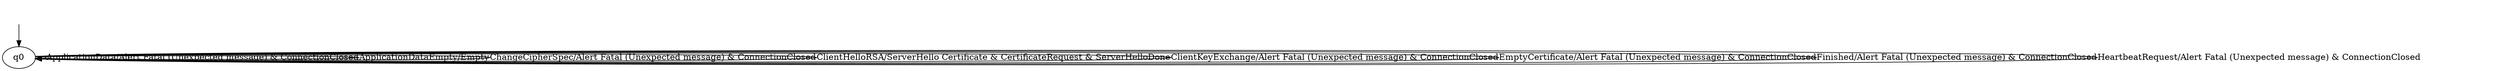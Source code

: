 digraph h0 {
q0 [label="q0"];
q0 -> q0 [label="ApplicationData/Alert Fatal (Unexpected message) & ConnectionClosed"];
q0 -> q0 [label="ApplicationDataEmpty/Empty"];
q0 -> q0 [label="ChangeCipherSpec/Alert Fatal (Unexpected message) & ConnectionClosed"];
q0 -> q0 [label="ClientHelloRSA/ServerHello Certificate & CertificateRequest & ServerHelloDone"];
q0 -> q0 [label="ClientKeyExchange/Alert Fatal (Unexpected message) & ConnectionClosed"];
q0 -> q0 [label="EmptyCertificate/Alert Fatal (Unexpected message) & ConnectionClosed"];
q0 -> q0 [label="Finished/Alert Fatal (Unexpected message) & ConnectionClosed"];
q0 -> q0 [label="HeartbeatRequest/Alert Fatal (Unexpected message) & ConnectionClosed"];
__start0 [shape=none, label=""];
__start0 -> q0 [label=""];
}
